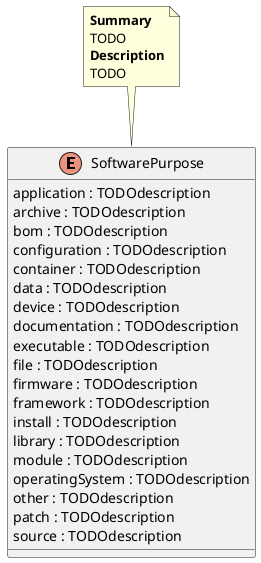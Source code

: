 @startuml
enum SoftwarePurpose {
    application : TODOdescription
    archive : TODOdescription
    bom : TODOdescription
    configuration : TODOdescription
    container : TODOdescription
    data : TODOdescription
    device : TODOdescription
    documentation : TODOdescription
    executable : TODOdescription
    file : TODOdescription
    firmware : TODOdescription
    framework : TODOdescription
    install : TODOdescription
    library : TODOdescription
    module : TODOdescription
    operatingSystem : TODOdescription
    other : TODOdescription
    patch : TODOdescription
    source : TODOdescription
}
note top of SoftwarePurpose
<b>Summary</b>
TODO
<b>Description</b>
TODO
end note
@enduml
